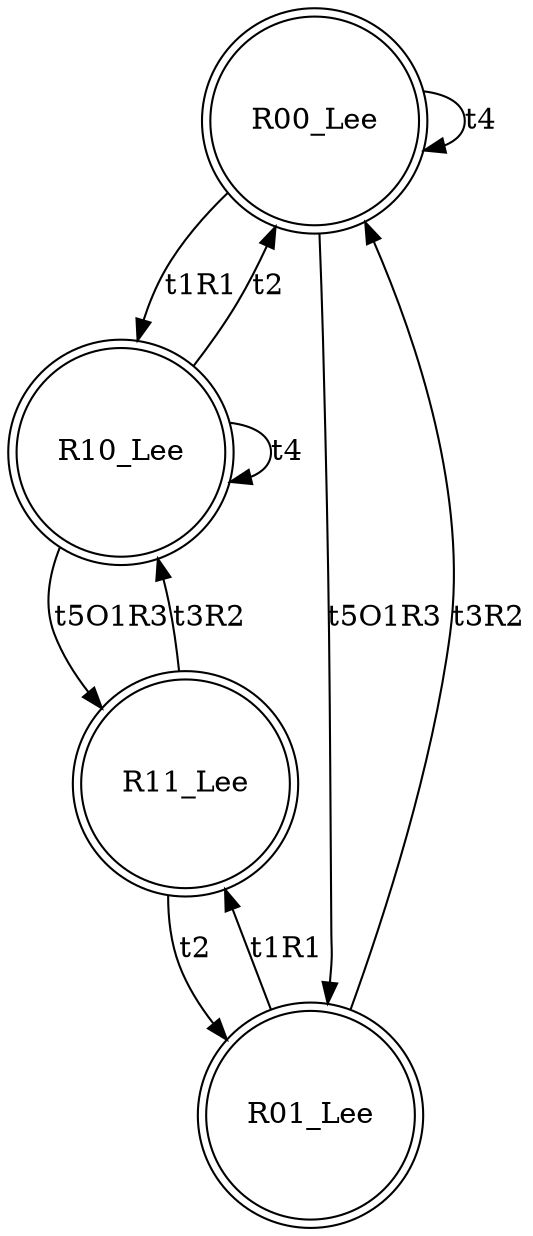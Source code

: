 digraph "SCinput/r" {
node [shape=doublecircle]; R00_Lee ;
node [shape=doublecircle]; R10_Lee ;
node [shape=doublecircle]; R11_Lee ;
node [shape=doublecircle]; R01_Lee ;
R00_Lee -> R01_Lee [label=t5O1R3]
R00_Lee -> R00_Lee [label=t4]
R00_Lee -> R10_Lee [label=t1R1]
R10_Lee -> R11_Lee [label=t5O1R3]
R10_Lee -> R10_Lee [label=t4]
R10_Lee -> R00_Lee [label=t2]
R11_Lee -> R10_Lee [label=t3R2]
R11_Lee -> R01_Lee [label=t2]
R01_Lee -> R00_Lee [label=t3R2]
R01_Lee -> R11_Lee [label=t1R1]
}
